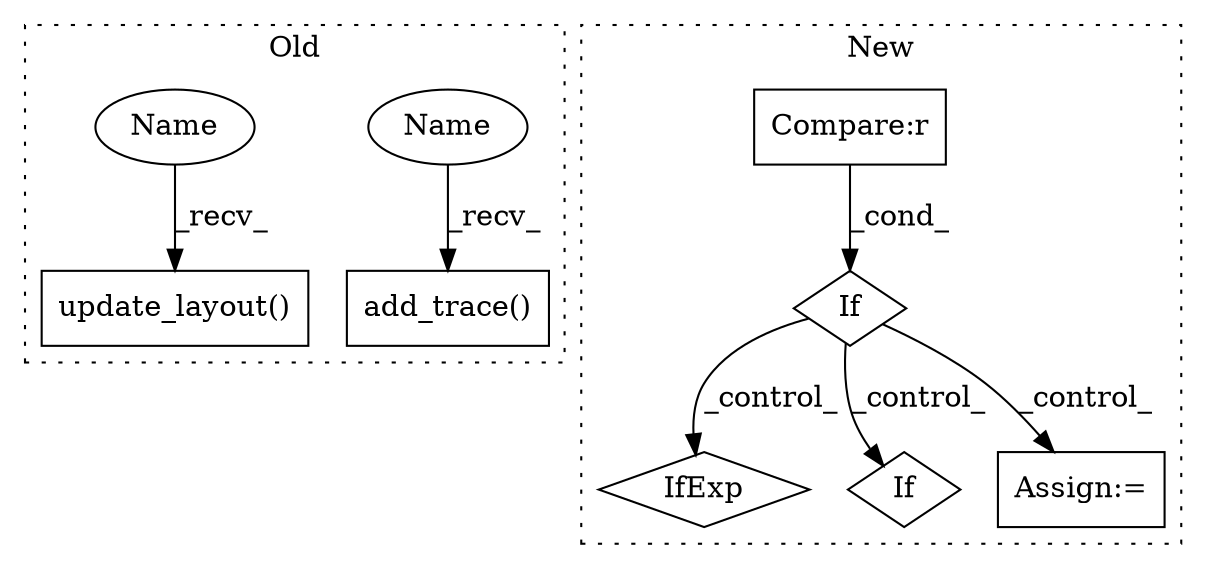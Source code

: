 digraph G {
subgraph cluster0 {
1 [label="add_trace()" a="75" s="3737,3974" l="14,1" shape="box"];
4 [label="update_layout()" a="75" s="4989" l="151" shape="box"];
8 [label="Name" a="87" s="3737" l="3" shape="ellipse"];
9 [label="Name" a="87" s="4989" l="3" shape="ellipse"];
label = "Old";
style="dotted";
}
subgraph cluster1 {
2 [label="If" a="96" s="4437" l="3" shape="diamond"];
3 [label="Compare:r" a="40" s="4440" l="33" shape="box"];
5 [label="IfExp" a="51" s="4640,4680" l="4,6" shape="diamond"];
6 [label="If" a="96" s="4540" l="30" shape="diamond"];
7 [label="Assign:=" a="68" s="4506" l="3" shape="box"];
label = "New";
style="dotted";
}
2 -> 5 [label="_control_"];
2 -> 7 [label="_control_"];
2 -> 6 [label="_control_"];
3 -> 2 [label="_cond_"];
8 -> 1 [label="_recv_"];
9 -> 4 [label="_recv_"];
}